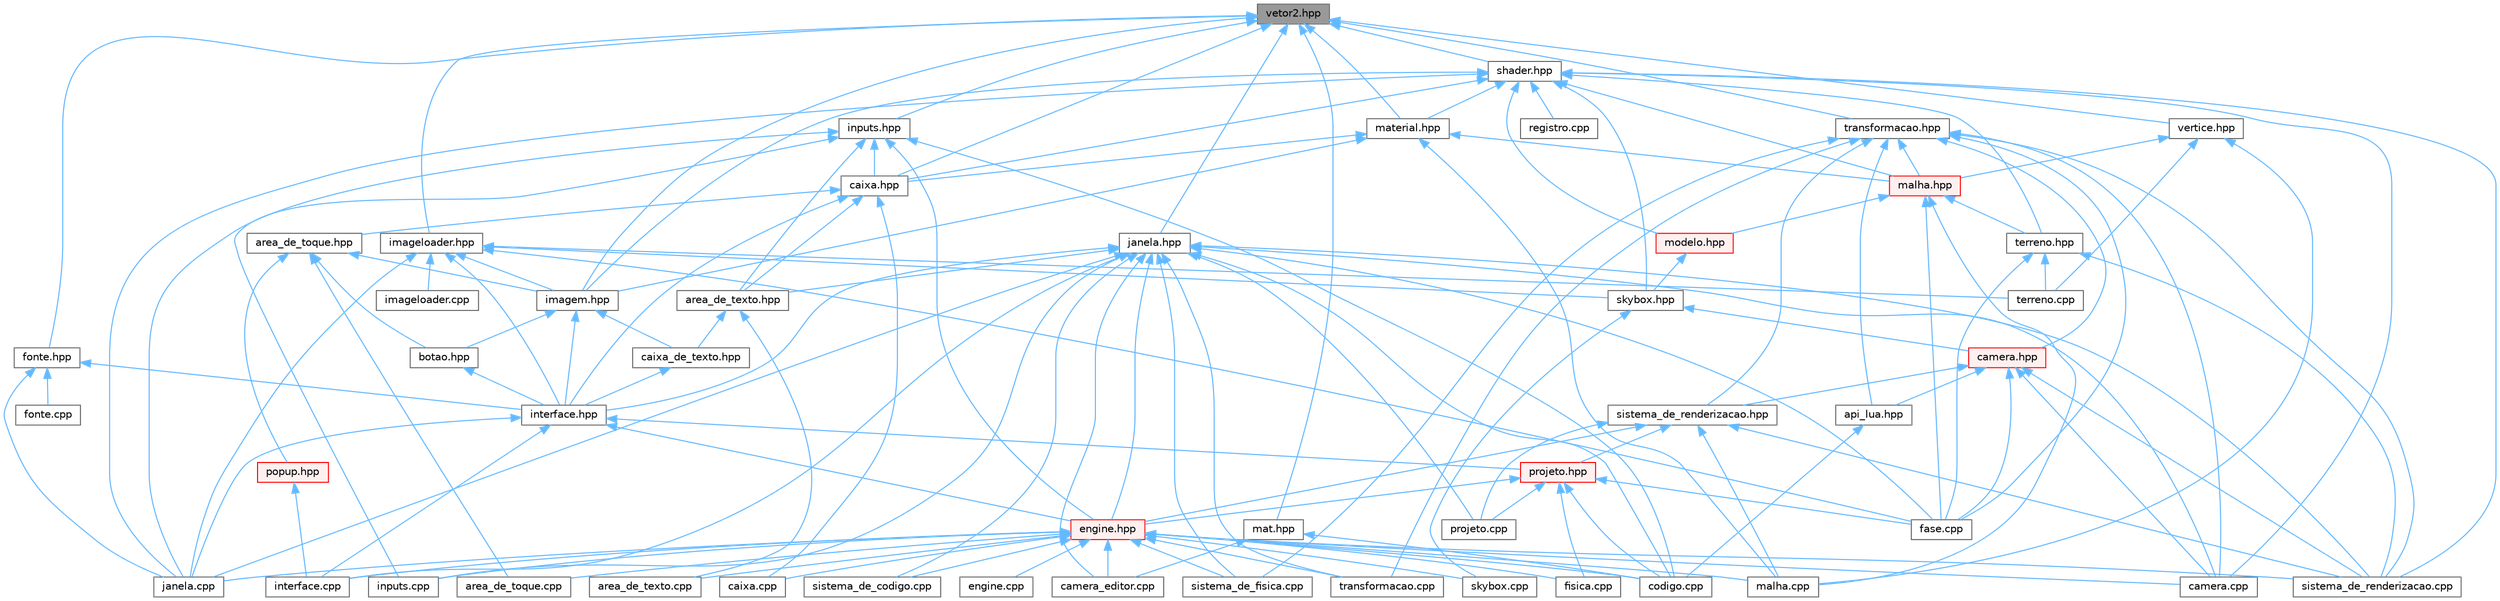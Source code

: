 digraph "vetor2.hpp"
{
 // LATEX_PDF_SIZE
  bgcolor="transparent";
  edge [fontname=Helvetica,fontsize=10,labelfontname=Helvetica,labelfontsize=10];
  node [fontname=Helvetica,fontsize=10,shape=box,height=0.2,width=0.4];
  Node1 [id="Node000001",label="vetor2.hpp",height=0.2,width=0.4,color="gray40", fillcolor="grey60", style="filled", fontcolor="black",tooltip=" "];
  Node1 -> Node2 [id="edge1_Node000001_Node000002",dir="back",color="steelblue1",style="solid",tooltip=" "];
  Node2 [id="Node000002",label="caixa.hpp",height=0.2,width=0.4,color="grey40", fillcolor="white", style="filled",URL="$caixa_8hpp.html",tooltip=" "];
  Node2 -> Node3 [id="edge2_Node000002_Node000003",dir="back",color="steelblue1",style="solid",tooltip=" "];
  Node3 [id="Node000003",label="area_de_texto.hpp",height=0.2,width=0.4,color="grey40", fillcolor="white", style="filled",URL="$area__de__texto_8hpp.html",tooltip=" "];
  Node3 -> Node4 [id="edge3_Node000003_Node000004",dir="back",color="steelblue1",style="solid",tooltip=" "];
  Node4 [id="Node000004",label="area_de_texto.cpp",height=0.2,width=0.4,color="grey40", fillcolor="white", style="filled",URL="$area__de__texto_8cpp.html",tooltip=" "];
  Node3 -> Node5 [id="edge4_Node000003_Node000005",dir="back",color="steelblue1",style="solid",tooltip=" "];
  Node5 [id="Node000005",label="caixa_de_texto.hpp",height=0.2,width=0.4,color="grey40", fillcolor="white", style="filled",URL="$caixa__de__texto_8hpp.html",tooltip=" "];
  Node5 -> Node6 [id="edge5_Node000005_Node000006",dir="back",color="steelblue1",style="solid",tooltip=" "];
  Node6 [id="Node000006",label="interface.hpp",height=0.2,width=0.4,color="grey40", fillcolor="white", style="filled",URL="$interface_8hpp_source.html",tooltip=" "];
  Node6 -> Node7 [id="edge6_Node000006_Node000007",dir="back",color="steelblue1",style="solid",tooltip=" "];
  Node7 [id="Node000007",label="engine.hpp",height=0.2,width=0.4,color="red", fillcolor="#FFF0F0", style="filled",URL="$engine_8hpp.html",tooltip=" "];
  Node7 -> Node4 [id="edge7_Node000007_Node000004",dir="back",color="steelblue1",style="solid",tooltip=" "];
  Node7 -> Node8 [id="edge8_Node000007_Node000008",dir="back",color="steelblue1",style="solid",tooltip=" "];
  Node8 [id="Node000008",label="area_de_toque.cpp",height=0.2,width=0.4,color="grey40", fillcolor="white", style="filled",URL="$area__de__toque_8cpp.html",tooltip=" "];
  Node7 -> Node9 [id="edge9_Node000007_Node000009",dir="back",color="steelblue1",style="solid",tooltip=" "];
  Node9 [id="Node000009",label="caixa.cpp",height=0.2,width=0.4,color="grey40", fillcolor="white", style="filled",URL="$caixa_8cpp.html",tooltip=" "];
  Node7 -> Node10 [id="edge10_Node000007_Node000010",dir="back",color="steelblue1",style="solid",tooltip=" "];
  Node10 [id="Node000010",label="camera.cpp",height=0.2,width=0.4,color="grey40", fillcolor="white", style="filled",URL="$camera_8cpp.html",tooltip=" "];
  Node7 -> Node11 [id="edge11_Node000007_Node000011",dir="back",color="steelblue1",style="solid",tooltip=" "];
  Node11 [id="Node000011",label="camera_editor.cpp",height=0.2,width=0.4,color="grey40", fillcolor="white", style="filled",URL="$camera__editor_8cpp.html",tooltip=" "];
  Node7 -> Node12 [id="edge12_Node000007_Node000012",dir="back",color="steelblue1",style="solid",tooltip=" "];
  Node12 [id="Node000012",label="codigo.cpp",height=0.2,width=0.4,color="grey40", fillcolor="white", style="filled",URL="$codigo_8cpp.html",tooltip=" "];
  Node7 -> Node13 [id="edge13_Node000007_Node000013",dir="back",color="steelblue1",style="solid",tooltip=" "];
  Node13 [id="Node000013",label="engine.cpp",height=0.2,width=0.4,color="grey40", fillcolor="white", style="filled",URL="$engine_8cpp.html",tooltip=" "];
  Node7 -> Node14 [id="edge14_Node000007_Node000014",dir="back",color="steelblue1",style="solid",tooltip=" "];
  Node14 [id="Node000014",label="fisica.cpp",height=0.2,width=0.4,color="grey40", fillcolor="white", style="filled",URL="$fisica_8cpp.html",tooltip=" "];
  Node7 -> Node15 [id="edge15_Node000007_Node000015",dir="back",color="steelblue1",style="solid",tooltip=" "];
  Node15 [id="Node000015",label="inputs.cpp",height=0.2,width=0.4,color="grey40", fillcolor="white", style="filled",URL="$inputs_8cpp.html",tooltip=" "];
  Node7 -> Node16 [id="edge16_Node000007_Node000016",dir="back",color="steelblue1",style="solid",tooltip=" "];
  Node16 [id="Node000016",label="interface.cpp",height=0.2,width=0.4,color="grey40", fillcolor="white", style="filled",URL="$interface_8cpp.html",tooltip=" "];
  Node7 -> Node17 [id="edge17_Node000007_Node000017",dir="back",color="steelblue1",style="solid",tooltip=" "];
  Node17 [id="Node000017",label="janela.cpp",height=0.2,width=0.4,color="grey40", fillcolor="white", style="filled",URL="$janela_8cpp.html",tooltip=" "];
  Node7 -> Node21 [id="edge18_Node000007_Node000021",dir="back",color="steelblue1",style="solid",tooltip=" "];
  Node21 [id="Node000021",label="malha.cpp",height=0.2,width=0.4,color="grey40", fillcolor="white", style="filled",URL="$malha_8cpp.html",tooltip=" "];
  Node7 -> Node24 [id="edge19_Node000007_Node000024",dir="back",color="steelblue1",style="solid",tooltip=" "];
  Node24 [id="Node000024",label="sistema_de_codigo.cpp",height=0.2,width=0.4,color="grey40", fillcolor="white", style="filled",URL="$sistema__de__codigo_8cpp.html",tooltip=" "];
  Node7 -> Node25 [id="edge20_Node000007_Node000025",dir="back",color="steelblue1",style="solid",tooltip=" "];
  Node25 [id="Node000025",label="sistema_de_fisica.cpp",height=0.2,width=0.4,color="grey40", fillcolor="white", style="filled",URL="$sistema__de__fisica_8cpp.html",tooltip=" "];
  Node7 -> Node26 [id="edge21_Node000007_Node000026",dir="back",color="steelblue1",style="solid",tooltip=" "];
  Node26 [id="Node000026",label="sistema_de_renderizacao.cpp",height=0.2,width=0.4,color="grey40", fillcolor="white", style="filled",URL="$sistema__de__renderizacao_8cpp.html",tooltip=" "];
  Node7 -> Node27 [id="edge22_Node000007_Node000027",dir="back",color="steelblue1",style="solid",tooltip=" "];
  Node27 [id="Node000027",label="skybox.cpp",height=0.2,width=0.4,color="grey40", fillcolor="white", style="filled",URL="$skybox_8cpp.html",tooltip=" "];
  Node7 -> Node28 [id="edge23_Node000007_Node000028",dir="back",color="steelblue1",style="solid",tooltip=" "];
  Node28 [id="Node000028",label="transformacao.cpp",height=0.2,width=0.4,color="grey40", fillcolor="white", style="filled",URL="$transformacao_8cpp.html",tooltip=" "];
  Node6 -> Node16 [id="edge24_Node000006_Node000016",dir="back",color="steelblue1",style="solid",tooltip=" "];
  Node6 -> Node17 [id="edge25_Node000006_Node000017",dir="back",color="steelblue1",style="solid",tooltip=" "];
  Node6 -> Node29 [id="edge26_Node000006_Node000029",dir="back",color="steelblue1",style="solid",tooltip=" "];
  Node29 [id="Node000029",label="projeto.hpp",height=0.2,width=0.4,color="red", fillcolor="#FFF0F0", style="filled",URL="$projeto_8hpp.html",tooltip="Classe projeto."];
  Node29 -> Node12 [id="edge27_Node000029_Node000012",dir="back",color="steelblue1",style="solid",tooltip=" "];
  Node29 -> Node7 [id="edge28_Node000029_Node000007",dir="back",color="steelblue1",style="solid",tooltip=" "];
  Node29 -> Node30 [id="edge29_Node000029_Node000030",dir="back",color="steelblue1",style="solid",tooltip=" "];
  Node30 [id="Node000030",label="fase.cpp",height=0.2,width=0.4,color="grey40", fillcolor="white", style="filled",URL="$fase_8cpp.html",tooltip=" "];
  Node29 -> Node14 [id="edge30_Node000029_Node000014",dir="back",color="steelblue1",style="solid",tooltip=" "];
  Node29 -> Node32 [id="edge31_Node000029_Node000032",dir="back",color="steelblue1",style="solid",tooltip=" "];
  Node32 [id="Node000032",label="projeto.cpp",height=0.2,width=0.4,color="grey40", fillcolor="white", style="filled",URL="$projeto_8cpp.html",tooltip=" "];
  Node2 -> Node37 [id="edge32_Node000002_Node000037",dir="back",color="steelblue1",style="solid",tooltip=" "];
  Node37 [id="Node000037",label="area_de_toque.hpp",height=0.2,width=0.4,color="grey40", fillcolor="white", style="filled",URL="$area__de__toque_8hpp.html",tooltip=" "];
  Node37 -> Node8 [id="edge33_Node000037_Node000008",dir="back",color="steelblue1",style="solid",tooltip=" "];
  Node37 -> Node38 [id="edge34_Node000037_Node000038",dir="back",color="steelblue1",style="solid",tooltip=" "];
  Node38 [id="Node000038",label="botao.hpp",height=0.2,width=0.4,color="grey40", fillcolor="white", style="filled",URL="$botao_8hpp.html",tooltip=" "];
  Node38 -> Node6 [id="edge35_Node000038_Node000006",dir="back",color="steelblue1",style="solid",tooltip=" "];
  Node37 -> Node39 [id="edge36_Node000037_Node000039",dir="back",color="steelblue1",style="solid",tooltip=" "];
  Node39 [id="Node000039",label="imagem.hpp",height=0.2,width=0.4,color="grey40", fillcolor="white", style="filled",URL="$imagem_8hpp.html",tooltip=" "];
  Node39 -> Node38 [id="edge37_Node000039_Node000038",dir="back",color="steelblue1",style="solid",tooltip=" "];
  Node39 -> Node5 [id="edge38_Node000039_Node000005",dir="back",color="steelblue1",style="solid",tooltip=" "];
  Node39 -> Node6 [id="edge39_Node000039_Node000006",dir="back",color="steelblue1",style="solid",tooltip=" "];
  Node37 -> Node40 [id="edge40_Node000037_Node000040",dir="back",color="steelblue1",style="solid",tooltip=" "];
  Node40 [id="Node000040",label="popup.hpp",height=0.2,width=0.4,color="red", fillcolor="#FFF0F0", style="filled",URL="$popup_8hpp.html",tooltip=" "];
  Node40 -> Node16 [id="edge41_Node000040_Node000016",dir="back",color="steelblue1",style="solid",tooltip=" "];
  Node2 -> Node9 [id="edge42_Node000002_Node000009",dir="back",color="steelblue1",style="solid",tooltip=" "];
  Node2 -> Node6 [id="edge43_Node000002_Node000006",dir="back",color="steelblue1",style="solid",tooltip=" "];
  Node1 -> Node41 [id="edge44_Node000001_Node000041",dir="back",color="steelblue1",style="solid",tooltip=" "];
  Node41 [id="Node000041",label="fonte.hpp",height=0.2,width=0.4,color="grey40", fillcolor="white", style="filled",URL="$fonte_8hpp.html",tooltip=" "];
  Node41 -> Node42 [id="edge45_Node000041_Node000042",dir="back",color="steelblue1",style="solid",tooltip=" "];
  Node42 [id="Node000042",label="fonte.cpp",height=0.2,width=0.4,color="grey40", fillcolor="white", style="filled",URL="$fonte_8cpp.html",tooltip=" "];
  Node41 -> Node6 [id="edge46_Node000041_Node000006",dir="back",color="steelblue1",style="solid",tooltip=" "];
  Node41 -> Node17 [id="edge47_Node000041_Node000017",dir="back",color="steelblue1",style="solid",tooltip=" "];
  Node1 -> Node43 [id="edge48_Node000001_Node000043",dir="back",color="steelblue1",style="solid",tooltip=" "];
  Node43 [id="Node000043",label="imageloader.hpp",height=0.2,width=0.4,color="grey40", fillcolor="white", style="filled",URL="$imageloader_8hpp.html",tooltip=" "];
  Node43 -> Node30 [id="edge49_Node000043_Node000030",dir="back",color="steelblue1",style="solid",tooltip=" "];
  Node43 -> Node44 [id="edge50_Node000043_Node000044",dir="back",color="steelblue1",style="solid",tooltip=" "];
  Node44 [id="Node000044",label="imageloader.cpp",height=0.2,width=0.4,color="grey40", fillcolor="white", style="filled",URL="$imageloader_8cpp.html",tooltip=" "];
  Node43 -> Node39 [id="edge51_Node000043_Node000039",dir="back",color="steelblue1",style="solid",tooltip=" "];
  Node43 -> Node6 [id="edge52_Node000043_Node000006",dir="back",color="steelblue1",style="solid",tooltip=" "];
  Node43 -> Node17 [id="edge53_Node000043_Node000017",dir="back",color="steelblue1",style="solid",tooltip=" "];
  Node43 -> Node45 [id="edge54_Node000043_Node000045",dir="back",color="steelblue1",style="solid",tooltip=" "];
  Node45 [id="Node000045",label="skybox.hpp",height=0.2,width=0.4,color="grey40", fillcolor="white", style="filled",URL="$skybox_8hpp.html",tooltip=" "];
  Node45 -> Node46 [id="edge55_Node000045_Node000046",dir="back",color="steelblue1",style="solid",tooltip=" "];
  Node46 [id="Node000046",label="camera.hpp",height=0.2,width=0.4,color="red", fillcolor="#FFF0F0", style="filled",URL="$camera_8hpp_source.html",tooltip=" "];
  Node46 -> Node34 [id="edge56_Node000046_Node000034",dir="back",color="steelblue1",style="solid",tooltip=" "];
  Node34 [id="Node000034",label="api_lua.hpp",height=0.2,width=0.4,color="grey40", fillcolor="white", style="filled",URL="$api__lua_8hpp.html",tooltip=" "];
  Node34 -> Node12 [id="edge57_Node000034_Node000012",dir="back",color="steelblue1",style="solid",tooltip=" "];
  Node46 -> Node10 [id="edge58_Node000046_Node000010",dir="back",color="steelblue1",style="solid",tooltip=" "];
  Node46 -> Node30 [id="edge59_Node000046_Node000030",dir="back",color="steelblue1",style="solid",tooltip=" "];
  Node46 -> Node26 [id="edge60_Node000046_Node000026",dir="back",color="steelblue1",style="solid",tooltip=" "];
  Node46 -> Node48 [id="edge61_Node000046_Node000048",dir="back",color="steelblue1",style="solid",tooltip=" "];
  Node48 [id="Node000048",label="sistema_de_renderizacao.hpp",height=0.2,width=0.4,color="grey40", fillcolor="white", style="filled",URL="$sistema__de__renderizacao_8hpp.html",tooltip=" "];
  Node48 -> Node7 [id="edge62_Node000048_Node000007",dir="back",color="steelblue1",style="solid",tooltip=" "];
  Node48 -> Node21 [id="edge63_Node000048_Node000021",dir="back",color="steelblue1",style="solid",tooltip=" "];
  Node48 -> Node32 [id="edge64_Node000048_Node000032",dir="back",color="steelblue1",style="solid",tooltip=" "];
  Node48 -> Node29 [id="edge65_Node000048_Node000029",dir="back",color="steelblue1",style="solid",tooltip=" "];
  Node48 -> Node26 [id="edge66_Node000048_Node000026",dir="back",color="steelblue1",style="solid",tooltip=" "];
  Node45 -> Node27 [id="edge67_Node000045_Node000027",dir="back",color="steelblue1",style="solid",tooltip=" "];
  Node43 -> Node49 [id="edge68_Node000043_Node000049",dir="back",color="steelblue1",style="solid",tooltip=" "];
  Node49 [id="Node000049",label="terreno.cpp",height=0.2,width=0.4,color="grey40", fillcolor="white", style="filled",URL="$terreno_8cpp.html",tooltip=" "];
  Node1 -> Node39 [id="edge69_Node000001_Node000039",dir="back",color="steelblue1",style="solid",tooltip=" "];
  Node1 -> Node50 [id="edge70_Node000001_Node000050",dir="back",color="steelblue1",style="solid",tooltip=" "];
  Node50 [id="Node000050",label="inputs.hpp",height=0.2,width=0.4,color="grey40", fillcolor="white", style="filled",URL="$inputs_8hpp.html",tooltip=" "];
  Node50 -> Node3 [id="edge71_Node000050_Node000003",dir="back",color="steelblue1",style="solid",tooltip=" "];
  Node50 -> Node2 [id="edge72_Node000050_Node000002",dir="back",color="steelblue1",style="solid",tooltip=" "];
  Node50 -> Node12 [id="edge73_Node000050_Node000012",dir="back",color="steelblue1",style="solid",tooltip=" "];
  Node50 -> Node7 [id="edge74_Node000050_Node000007",dir="back",color="steelblue1",style="solid",tooltip=" "];
  Node50 -> Node15 [id="edge75_Node000050_Node000015",dir="back",color="steelblue1",style="solid",tooltip=" "];
  Node50 -> Node17 [id="edge76_Node000050_Node000017",dir="back",color="steelblue1",style="solid",tooltip=" "];
  Node1 -> Node51 [id="edge77_Node000001_Node000051",dir="back",color="steelblue1",style="solid",tooltip=" "];
  Node51 [id="Node000051",label="janela.hpp",height=0.2,width=0.4,color="grey40", fillcolor="white", style="filled",URL="$janela_8hpp_source.html",tooltip=" "];
  Node51 -> Node3 [id="edge78_Node000051_Node000003",dir="back",color="steelblue1",style="solid",tooltip=" "];
  Node51 -> Node10 [id="edge79_Node000051_Node000010",dir="back",color="steelblue1",style="solid",tooltip=" "];
  Node51 -> Node11 [id="edge80_Node000051_Node000011",dir="back",color="steelblue1",style="solid",tooltip=" "];
  Node51 -> Node12 [id="edge81_Node000051_Node000012",dir="back",color="steelblue1",style="solid",tooltip=" "];
  Node51 -> Node7 [id="edge82_Node000051_Node000007",dir="back",color="steelblue1",style="solid",tooltip=" "];
  Node51 -> Node30 [id="edge83_Node000051_Node000030",dir="back",color="steelblue1",style="solid",tooltip=" "];
  Node51 -> Node15 [id="edge84_Node000051_Node000015",dir="back",color="steelblue1",style="solid",tooltip=" "];
  Node51 -> Node16 [id="edge85_Node000051_Node000016",dir="back",color="steelblue1",style="solid",tooltip=" "];
  Node51 -> Node6 [id="edge86_Node000051_Node000006",dir="back",color="steelblue1",style="solid",tooltip=" "];
  Node51 -> Node17 [id="edge87_Node000051_Node000017",dir="back",color="steelblue1",style="solid",tooltip=" "];
  Node51 -> Node32 [id="edge88_Node000051_Node000032",dir="back",color="steelblue1",style="solid",tooltip=" "];
  Node51 -> Node24 [id="edge89_Node000051_Node000024",dir="back",color="steelblue1",style="solid",tooltip=" "];
  Node51 -> Node25 [id="edge90_Node000051_Node000025",dir="back",color="steelblue1",style="solid",tooltip=" "];
  Node51 -> Node26 [id="edge91_Node000051_Node000026",dir="back",color="steelblue1",style="solid",tooltip=" "];
  Node51 -> Node28 [id="edge92_Node000051_Node000028",dir="back",color="steelblue1",style="solid",tooltip=" "];
  Node1 -> Node52 [id="edge93_Node000001_Node000052",dir="back",color="steelblue1",style="solid",tooltip=" "];
  Node52 [id="Node000052",label="mat.hpp",height=0.2,width=0.4,color="grey40", fillcolor="white", style="filled",URL="$mat_8hpp.html",tooltip=" "];
  Node52 -> Node11 [id="edge94_Node000052_Node000011",dir="back",color="steelblue1",style="solid",tooltip=" "];
  Node52 -> Node12 [id="edge95_Node000052_Node000012",dir="back",color="steelblue1",style="solid",tooltip=" "];
  Node1 -> Node53 [id="edge96_Node000001_Node000053",dir="back",color="steelblue1",style="solid",tooltip=" "];
  Node53 [id="Node000053",label="material.hpp",height=0.2,width=0.4,color="grey40", fillcolor="white", style="filled",URL="$material_8hpp.html",tooltip=" "];
  Node53 -> Node2 [id="edge97_Node000053_Node000002",dir="back",color="steelblue1",style="solid",tooltip=" "];
  Node53 -> Node39 [id="edge98_Node000053_Node000039",dir="back",color="steelblue1",style="solid",tooltip=" "];
  Node53 -> Node21 [id="edge99_Node000053_Node000021",dir="back",color="steelblue1",style="solid",tooltip=" "];
  Node53 -> Node54 [id="edge100_Node000053_Node000054",dir="back",color="steelblue1",style="solid",tooltip=" "];
  Node54 [id="Node000054",label="malha.hpp",height=0.2,width=0.4,color="red", fillcolor="#FFF0F0", style="filled",URL="$malha_8hpp.html",tooltip=" "];
  Node54 -> Node30 [id="edge101_Node000054_Node000030",dir="back",color="steelblue1",style="solid",tooltip=" "];
  Node54 -> Node21 [id="edge102_Node000054_Node000021",dir="back",color="steelblue1",style="solid",tooltip=" "];
  Node54 -> Node55 [id="edge103_Node000054_Node000055",dir="back",color="steelblue1",style="solid",tooltip=" "];
  Node55 [id="Node000055",label="modelo.hpp",height=0.2,width=0.4,color="red", fillcolor="#FFF0F0", style="filled",URL="$modelo_8hpp_source.html",tooltip=" "];
  Node55 -> Node45 [id="edge104_Node000055_Node000045",dir="back",color="steelblue1",style="solid",tooltip=" "];
  Node54 -> Node57 [id="edge105_Node000054_Node000057",dir="back",color="steelblue1",style="solid",tooltip=" "];
  Node57 [id="Node000057",label="terreno.hpp",height=0.2,width=0.4,color="grey40", fillcolor="white", style="filled",URL="$terreno_8hpp.html",tooltip=" "];
  Node57 -> Node30 [id="edge106_Node000057_Node000030",dir="back",color="steelblue1",style="solid",tooltip=" "];
  Node57 -> Node26 [id="edge107_Node000057_Node000026",dir="back",color="steelblue1",style="solid",tooltip=" "];
  Node57 -> Node49 [id="edge108_Node000057_Node000049",dir="back",color="steelblue1",style="solid",tooltip=" "];
  Node1 -> Node58 [id="edge109_Node000001_Node000058",dir="back",color="steelblue1",style="solid",tooltip=" "];
  Node58 [id="Node000058",label="shader.hpp",height=0.2,width=0.4,color="grey40", fillcolor="white", style="filled",URL="$shader_8hpp.html",tooltip="Gerencia os shaders GLSL."];
  Node58 -> Node2 [id="edge110_Node000058_Node000002",dir="back",color="steelblue1",style="solid",tooltip=" "];
  Node58 -> Node10 [id="edge111_Node000058_Node000010",dir="back",color="steelblue1",style="solid",tooltip=" "];
  Node58 -> Node39 [id="edge112_Node000058_Node000039",dir="back",color="steelblue1",style="solid",tooltip=" "];
  Node58 -> Node17 [id="edge113_Node000058_Node000017",dir="back",color="steelblue1",style="solid",tooltip=" "];
  Node58 -> Node54 [id="edge114_Node000058_Node000054",dir="back",color="steelblue1",style="solid",tooltip=" "];
  Node58 -> Node53 [id="edge115_Node000058_Node000053",dir="back",color="steelblue1",style="solid",tooltip=" "];
  Node58 -> Node55 [id="edge116_Node000058_Node000055",dir="back",color="steelblue1",style="solid",tooltip=" "];
  Node58 -> Node35 [id="edge117_Node000058_Node000035",dir="back",color="steelblue1",style="solid",tooltip=" "];
  Node35 [id="Node000035",label="registro.cpp",height=0.2,width=0.4,color="grey40", fillcolor="white", style="filled",URL="$registro_8cpp.html",tooltip=" "];
  Node58 -> Node26 [id="edge118_Node000058_Node000026",dir="back",color="steelblue1",style="solid",tooltip=" "];
  Node58 -> Node45 [id="edge119_Node000058_Node000045",dir="back",color="steelblue1",style="solid",tooltip=" "];
  Node58 -> Node57 [id="edge120_Node000058_Node000057",dir="back",color="steelblue1",style="solid",tooltip=" "];
  Node1 -> Node59 [id="edge121_Node000001_Node000059",dir="back",color="steelblue1",style="solid",tooltip=" "];
  Node59 [id="Node000059",label="transformacao.hpp",height=0.2,width=0.4,color="grey40", fillcolor="white", style="filled",URL="$transformacao_8hpp.html",tooltip="Calcula a mtriz de modelo para um objeto 3d qualquer."];
  Node59 -> Node34 [id="edge122_Node000059_Node000034",dir="back",color="steelblue1",style="solid",tooltip=" "];
  Node59 -> Node10 [id="edge123_Node000059_Node000010",dir="back",color="steelblue1",style="solid",tooltip=" "];
  Node59 -> Node46 [id="edge124_Node000059_Node000046",dir="back",color="steelblue1",style="solid",tooltip=" "];
  Node59 -> Node30 [id="edge125_Node000059_Node000030",dir="back",color="steelblue1",style="solid",tooltip=" "];
  Node59 -> Node54 [id="edge126_Node000059_Node000054",dir="back",color="steelblue1",style="solid",tooltip=" "];
  Node59 -> Node25 [id="edge127_Node000059_Node000025",dir="back",color="steelblue1",style="solid",tooltip=" "];
  Node59 -> Node26 [id="edge128_Node000059_Node000026",dir="back",color="steelblue1",style="solid",tooltip=" "];
  Node59 -> Node48 [id="edge129_Node000059_Node000048",dir="back",color="steelblue1",style="solid",tooltip=" "];
  Node59 -> Node28 [id="edge130_Node000059_Node000028",dir="back",color="steelblue1",style="solid",tooltip=" "];
  Node1 -> Node60 [id="edge131_Node000001_Node000060",dir="back",color="steelblue1",style="solid",tooltip=" "];
  Node60 [id="Node000060",label="vertice.hpp",height=0.2,width=0.4,color="grey40", fillcolor="white", style="filled",URL="$vertice_8hpp.html",tooltip=" "];
  Node60 -> Node21 [id="edge132_Node000060_Node000021",dir="back",color="steelblue1",style="solid",tooltip=" "];
  Node60 -> Node54 [id="edge133_Node000060_Node000054",dir="back",color="steelblue1",style="solid",tooltip=" "];
  Node60 -> Node49 [id="edge134_Node000060_Node000049",dir="back",color="steelblue1",style="solid",tooltip=" "];
}
